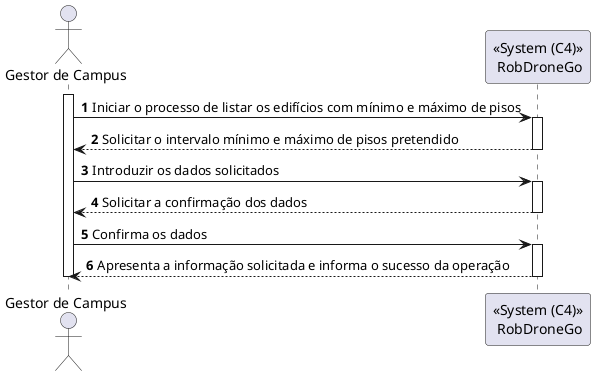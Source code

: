 @startuml
autonumber
actor "Gestor de Campus" as GC

participant "<<System (C4)>>\n RobDroneGo" as SPA

activate GC

GC -> SPA : Iniciar o processo de listar os edifícios com mínimo e máximo de pisos
activate SPA
SPA --> GC : Solicitar o intervalo mínimo e máximo de pisos pretendido 
deactivate SPA

GC -> SPA : Introduzir os dados solicitados
activate SPA
SPA --> GC : Solicitar a confirmação dos dados 
deactivate SPA

GC -> SPA : Confirma os dados
activate SPA
SPA --> GC : Apresenta a informação solicitada e informa o sucesso da operação
deactivate SPA

deactivate GC

@enduml